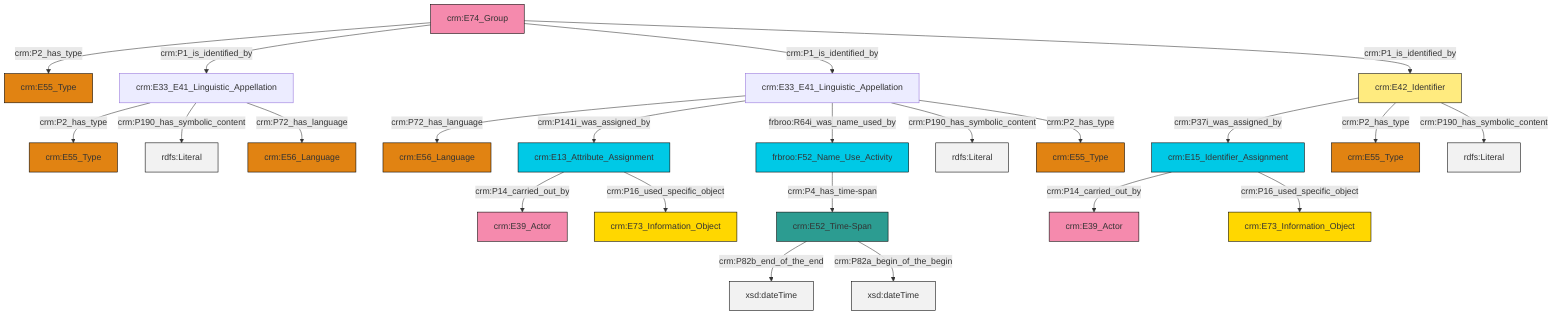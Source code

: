 graph TD
classDef Literal fill:#f2f2f2,stroke:#000000;
classDef CRM_Entity fill:#FFFFFF,stroke:#000000;
classDef Temporal_Entity fill:#00C9E6, stroke:#000000;
classDef Type fill:#E18312, stroke:#000000;
classDef Time-Span fill:#2C9C91, stroke:#000000;
classDef Appellation fill:#FFEB7F, stroke:#000000;
classDef Place fill:#008836, stroke:#000000;
classDef Persistent_Item fill:#B266B2, stroke:#000000;
classDef Conceptual_Object fill:#FFD700, stroke:#000000;
classDef Physical_Thing fill:#D2B48C, stroke:#000000;
classDef Actor fill:#f58aad, stroke:#000000;
classDef PC_Classes fill:#4ce600, stroke:#000000;
classDef Multi fill:#cccccc,stroke:#000000;

0["crm:E15_Identifier_Assignment"]:::Temporal_Entity -->|crm:P14_carried_out_by| 1["crm:E39_Actor"]:::Actor
2["crm:E52_Time-Span"]:::Time-Span -->|crm:P82b_end_of_the_end| 3[xsd:dateTime]:::Literal
4["crm:E42_Identifier"]:::Appellation -->|crm:P37i_was_assigned_by| 0["crm:E15_Identifier_Assignment"]:::Temporal_Entity
5["crm:E33_E41_Linguistic_Appellation"]:::Default -->|crm:P72_has_language| 6["crm:E56_Language"]:::Type
13["crm:E13_Attribute_Assignment"]:::Temporal_Entity -->|crm:P14_carried_out_by| 14["crm:E39_Actor"]:::Actor
2["crm:E52_Time-Span"]:::Time-Span -->|crm:P82a_begin_of_the_begin| 19[xsd:dateTime]:::Literal
21["crm:E33_E41_Linguistic_Appellation"]:::Default -->|crm:P2_has_type| 15["crm:E55_Type"]:::Type
9["crm:E74_Group"]:::Actor -->|crm:P2_has_type| 24["crm:E55_Type"]:::Type
21["crm:E33_E41_Linguistic_Appellation"]:::Default -->|crm:P190_has_symbolic_content| 25[rdfs:Literal]:::Literal
13["crm:E13_Attribute_Assignment"]:::Temporal_Entity -->|crm:P16_used_specific_object| 22["crm:E73_Information_Object"]:::Conceptual_Object
17["frbroo:F52_Name_Use_Activity"]:::Temporal_Entity -->|crm:P4_has_time-span| 2["crm:E52_Time-Span"]:::Time-Span
5["crm:E33_E41_Linguistic_Appellation"]:::Default -->|crm:P141i_was_assigned_by| 13["crm:E13_Attribute_Assignment"]:::Temporal_Entity
4["crm:E42_Identifier"]:::Appellation -->|crm:P2_has_type| 11["crm:E55_Type"]:::Type
4["crm:E42_Identifier"]:::Appellation -->|crm:P190_has_symbolic_content| 31[rdfs:Literal]:::Literal
9["crm:E74_Group"]:::Actor -->|crm:P1_is_identified_by| 21["crm:E33_E41_Linguistic_Appellation"]:::Default
21["crm:E33_E41_Linguistic_Appellation"]:::Default -->|crm:P72_has_language| 7["crm:E56_Language"]:::Type
5["crm:E33_E41_Linguistic_Appellation"]:::Default -->|frbroo:R64i_was_name_used_by| 17["frbroo:F52_Name_Use_Activity"]:::Temporal_Entity
5["crm:E33_E41_Linguistic_Appellation"]:::Default -->|crm:P190_has_symbolic_content| 33[rdfs:Literal]:::Literal
9["crm:E74_Group"]:::Actor -->|crm:P1_is_identified_by| 5["crm:E33_E41_Linguistic_Appellation"]:::Default
9["crm:E74_Group"]:::Actor -->|crm:P1_is_identified_by| 4["crm:E42_Identifier"]:::Appellation
0["crm:E15_Identifier_Assignment"]:::Temporal_Entity -->|crm:P16_used_specific_object| 27["crm:E73_Information_Object"]:::Conceptual_Object
5["crm:E33_E41_Linguistic_Appellation"]:::Default -->|crm:P2_has_type| 34["crm:E55_Type"]:::Type